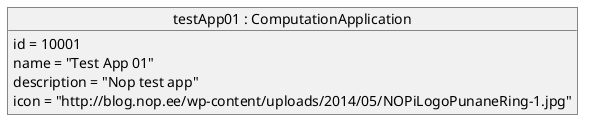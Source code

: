 @startuml

object "testApp01 : ComputationApplication" as testApp01 {
    id = 10001
    name = "Test App 01"
    description = "Nop test app"
    icon = "http://blog.nop.ee/wp-content/uploads/2014/05/NOPiLogoPunaneRing-1.jpg"
}

@enduml
